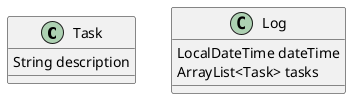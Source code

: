 @startuml
'https://plantuml.com/class-diagram

class Task {
    String description
}

class Log {
    LocalDateTime dateTime
    ArrayList<Task> tasks
}

@enduml